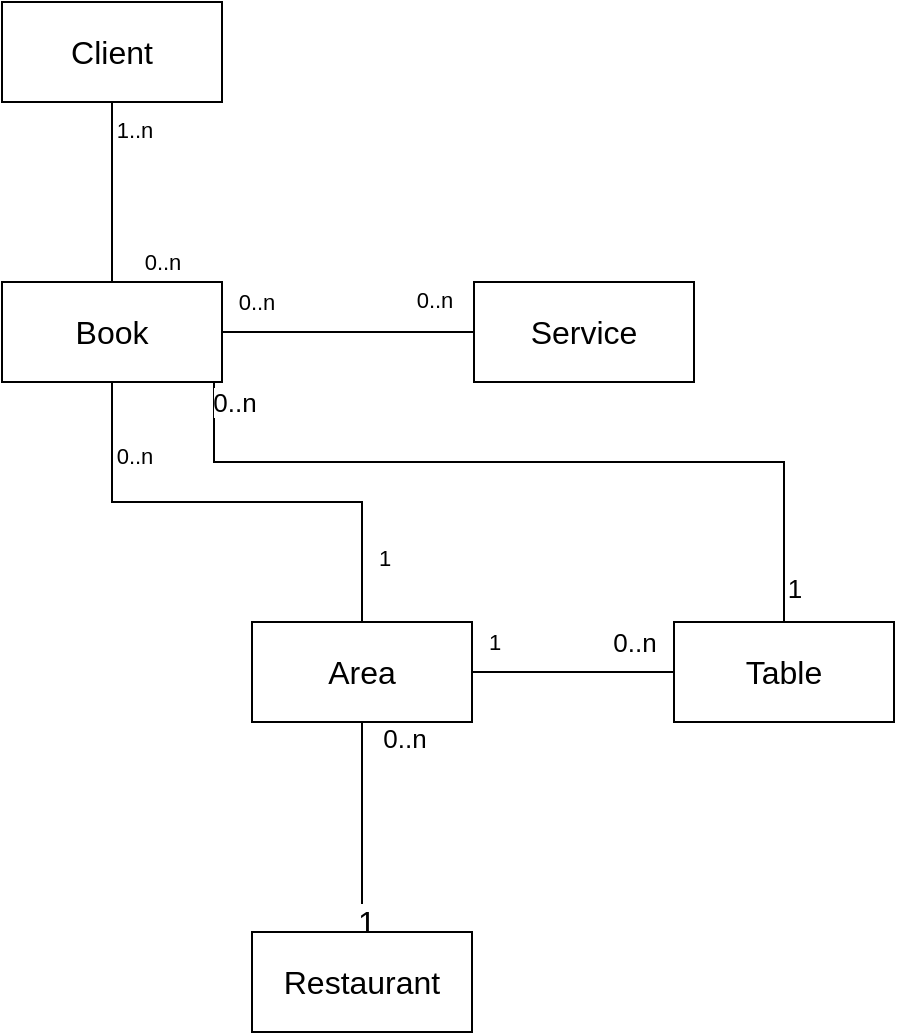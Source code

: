 <mxfile pages="2">
    <diagram name="BasicClass" id="aeW3cEAKj3vKJu9F-sJr">
        <mxGraphModel dx="535" dy="687" grid="1" gridSize="10" guides="1" tooltips="1" connect="1" arrows="1" fold="1" page="1" pageScale="1" pageWidth="827" pageHeight="1169" math="0" shadow="0">
            <root>
                <mxCell id="TOQvspsSlaxxghv4yTbR-0"/>
                <mxCell id="TOQvspsSlaxxghv4yTbR-1" parent="TOQvspsSlaxxghv4yTbR-0"/>
                <mxCell id="TOQvspsSlaxxghv4yTbR-5" style="edgeStyle=none;curved=1;rounded=0;orthogonalLoop=1;jettySize=auto;html=1;exitX=0.5;exitY=0;exitDx=0;exitDy=0;entryX=0.5;entryY=1;entryDx=0;entryDy=0;fontSize=12;startSize=8;endSize=8;endArrow=none;endFill=0;" parent="TOQvspsSlaxxghv4yTbR-1" source="TOQvspsSlaxxghv4yTbR-8" target="TOQvspsSlaxxghv4yTbR-12" edge="1">
                    <mxGeometry relative="1" as="geometry"/>
                </mxCell>
                <mxCell id="TOQvspsSlaxxghv4yTbR-6" value="&lt;font style=&quot;font-size: 11px;&quot;&gt;1..n&lt;/font&gt;" style="edgeLabel;html=1;align=center;verticalAlign=middle;resizable=0;points=[];fontSize=16;" parent="TOQvspsSlaxxghv4yTbR-5" vertex="1" connectable="0">
                    <mxGeometry x="0.733" y="-1" relative="1" as="geometry">
                        <mxPoint x="10" as="offset"/>
                    </mxGeometry>
                </mxCell>
                <mxCell id="TOQvspsSlaxxghv4yTbR-7" value="&lt;font style=&quot;font-size: 11px;&quot;&gt;0..n&lt;/font&gt;" style="edgeLabel;html=1;align=center;verticalAlign=middle;resizable=0;points=[];fontSize=16;" parent="TOQvspsSlaxxghv4yTbR-5" vertex="1" connectable="0">
                    <mxGeometry x="-0.733" y="-2" relative="1" as="geometry">
                        <mxPoint x="23" as="offset"/>
                    </mxGeometry>
                </mxCell>
                <mxCell id="3-eMnGq7lGqa18ygQ3ty-0" style="edgeStyle=orthogonalEdgeStyle;rounded=0;html=1;exitX=1;exitY=0.5;exitDx=0;exitDy=0;endArrow=none;endFill=0;entryX=0;entryY=0.5;entryDx=0;entryDy=0;" parent="TOQvspsSlaxxghv4yTbR-1" source="TOQvspsSlaxxghv4yTbR-8" target="3-eMnGq7lGqa18ygQ3ty-4" edge="1">
                    <mxGeometry relative="1" as="geometry">
                        <mxPoint x="470" y="285" as="targetPoint"/>
                    </mxGeometry>
                </mxCell>
                <mxCell id="3-eMnGq7lGqa18ygQ3ty-5" value="&lt;font style=&quot;font-size: 11px;&quot;&gt;0..n&lt;/font&gt;" style="edgeLabel;html=1;align=center;verticalAlign=middle;resizable=0;points=[];" parent="3-eMnGq7lGqa18ygQ3ty-0" vertex="1" connectable="0">
                    <mxGeometry x="-0.736" y="-1" relative="1" as="geometry">
                        <mxPoint y="-16" as="offset"/>
                    </mxGeometry>
                </mxCell>
                <mxCell id="uohH872NeN45k3zIZakv-2" style="edgeStyle=orthogonalEdgeStyle;html=1;entryX=0.5;entryY=0;entryDx=0;entryDy=0;endArrow=none;endFill=0;rounded=0;exitX=1;exitY=1;exitDx=0;exitDy=0;" edge="1" parent="TOQvspsSlaxxghv4yTbR-1" source="TOQvspsSlaxxghv4yTbR-8" target="uohH872NeN45k3zIZakv-0">
                    <mxGeometry relative="1" as="geometry">
                        <mxPoint x="340" y="320" as="sourcePoint"/>
                        <Array as="points">
                            <mxPoint x="340" y="310"/>
                            <mxPoint x="340" y="350"/>
                            <mxPoint x="625" y="350"/>
                        </Array>
                    </mxGeometry>
                </mxCell>
                <mxCell id="-E1YH8XsScdUG7jwTxbk-0" value="1" style="edgeLabel;html=1;align=center;verticalAlign=middle;resizable=0;points=[];fontSize=13;" vertex="1" connectable="0" parent="uohH872NeN45k3zIZakv-2">
                    <mxGeometry x="0.916" y="1" relative="1" as="geometry">
                        <mxPoint x="4" as="offset"/>
                    </mxGeometry>
                </mxCell>
                <mxCell id="-E1YH8XsScdUG7jwTxbk-1" value="0..n" style="edgeLabel;html=1;align=center;verticalAlign=middle;resizable=0;points=[];fontSize=13;" vertex="1" connectable="0" parent="uohH872NeN45k3zIZakv-2">
                    <mxGeometry x="-0.922" y="2" relative="1" as="geometry">
                        <mxPoint x="8" y="-2" as="offset"/>
                    </mxGeometry>
                </mxCell>
                <mxCell id="TOQvspsSlaxxghv4yTbR-8" value="Book" style="html=1;whiteSpace=wrap;fontSize=16;" parent="TOQvspsSlaxxghv4yTbR-1" vertex="1">
                    <mxGeometry x="234" y="260" width="110" height="50" as="geometry"/>
                </mxCell>
                <mxCell id="TOQvspsSlaxxghv4yTbR-12" value="Client" style="html=1;whiteSpace=wrap;fontSize=16;" parent="TOQvspsSlaxxghv4yTbR-1" vertex="1">
                    <mxGeometry x="234" y="120" width="110" height="50" as="geometry"/>
                </mxCell>
                <mxCell id="TOQvspsSlaxxghv4yTbR-13" style="edgeStyle=orthogonalEdgeStyle;rounded=0;orthogonalLoop=1;jettySize=auto;html=1;exitX=0.5;exitY=0;exitDx=0;exitDy=0;entryX=0.5;entryY=1;entryDx=0;entryDy=0;fontSize=12;startSize=8;endSize=8;endArrow=none;endFill=0;" parent="TOQvspsSlaxxghv4yTbR-1" source="TOQvspsSlaxxghv4yTbR-16" target="TOQvspsSlaxxghv4yTbR-20" edge="1">
                    <mxGeometry relative="1" as="geometry"/>
                </mxCell>
                <mxCell id="TOQvspsSlaxxghv4yTbR-14" value="1" style="edgeLabel;html=1;align=center;verticalAlign=middle;resizable=0;points=[];fontSize=16;" parent="TOQvspsSlaxxghv4yTbR-13" vertex="1" connectable="0">
                    <mxGeometry x="-0.907" y="-2" relative="1" as="geometry">
                        <mxPoint as="offset"/>
                    </mxGeometry>
                </mxCell>
                <mxCell id="TOQvspsSlaxxghv4yTbR-15" value="&lt;font style=&quot;font-size: 13px;&quot;&gt;0..n&lt;/font&gt;" style="edgeLabel;html=1;align=center;verticalAlign=middle;resizable=0;points=[];fontSize=16;" parent="TOQvspsSlaxxghv4yTbR-13" vertex="1" connectable="0">
                    <mxGeometry x="0.957" y="1" relative="1" as="geometry">
                        <mxPoint x="22" y="4" as="offset"/>
                    </mxGeometry>
                </mxCell>
                <mxCell id="TOQvspsSlaxxghv4yTbR-16" value="Restaurant" style="html=1;whiteSpace=wrap;fontSize=16;" parent="TOQvspsSlaxxghv4yTbR-1" vertex="1">
                    <mxGeometry x="359" y="585" width="110" height="50" as="geometry"/>
                </mxCell>
                <mxCell id="TOQvspsSlaxxghv4yTbR-17" style="edgeStyle=orthogonalEdgeStyle;html=1;exitX=0.5;exitY=0;exitDx=0;exitDy=0;entryX=0.5;entryY=1;entryDx=0;entryDy=0;endArrow=none;endFill=0;rounded=0;" parent="TOQvspsSlaxxghv4yTbR-1" source="TOQvspsSlaxxghv4yTbR-20" target="TOQvspsSlaxxghv4yTbR-8" edge="1">
                    <mxGeometry relative="1" as="geometry"/>
                </mxCell>
                <mxCell id="TOQvspsSlaxxghv4yTbR-18" value="1" style="edgeLabel;html=1;align=center;verticalAlign=middle;resizable=0;points=[];" parent="TOQvspsSlaxxghv4yTbR-17" vertex="1" connectable="0">
                    <mxGeometry x="-0.735" relative="1" as="geometry">
                        <mxPoint x="11" as="offset"/>
                    </mxGeometry>
                </mxCell>
                <mxCell id="TOQvspsSlaxxghv4yTbR-19" value="0..n" style="edgeLabel;html=1;align=center;verticalAlign=middle;resizable=0;points=[];" parent="TOQvspsSlaxxghv4yTbR-17" vertex="1" connectable="0">
                    <mxGeometry x="0.703" y="-2" relative="1" as="geometry">
                        <mxPoint x="9" as="offset"/>
                    </mxGeometry>
                </mxCell>
                <mxCell id="uohH872NeN45k3zIZakv-1" value="" style="edgeStyle=orthogonalEdgeStyle;html=1;endArrow=none;endFill=0;" edge="1" parent="TOQvspsSlaxxghv4yTbR-1" source="TOQvspsSlaxxghv4yTbR-20" target="uohH872NeN45k3zIZakv-0">
                    <mxGeometry relative="1" as="geometry"/>
                </mxCell>
                <mxCell id="LwOo8_cu2bvRQfaAogdN-0" value="1" style="edgeLabel;html=1;align=center;verticalAlign=middle;resizable=0;points=[];" vertex="1" connectable="0" parent="uohH872NeN45k3zIZakv-1">
                    <mxGeometry x="-0.782" y="2" relative="1" as="geometry">
                        <mxPoint y="-13" as="offset"/>
                    </mxGeometry>
                </mxCell>
                <mxCell id="LwOo8_cu2bvRQfaAogdN-1" value="&lt;font style=&quot;font-size: 13px;&quot;&gt;0..n&lt;/font&gt;" style="edgeLabel;html=1;align=center;verticalAlign=middle;resizable=0;points=[];" vertex="1" connectable="0" parent="uohH872NeN45k3zIZakv-1">
                    <mxGeometry x="0.782" relative="1" as="geometry">
                        <mxPoint x="-9" y="-15" as="offset"/>
                    </mxGeometry>
                </mxCell>
                <mxCell id="TOQvspsSlaxxghv4yTbR-20" value="Area" style="html=1;whiteSpace=wrap;fontSize=16;" parent="TOQvspsSlaxxghv4yTbR-1" vertex="1">
                    <mxGeometry x="359" y="430" width="110" height="50" as="geometry"/>
                </mxCell>
                <mxCell id="3-eMnGq7lGqa18ygQ3ty-4" value="Service" style="html=1;whiteSpace=wrap;fontSize=16;" parent="TOQvspsSlaxxghv4yTbR-1" vertex="1">
                    <mxGeometry x="470" y="260" width="110" height="50" as="geometry"/>
                </mxCell>
                <mxCell id="3-eMnGq7lGqa18ygQ3ty-6" value="&lt;font style=&quot;font-size: 11px;&quot;&gt;0..n&lt;/font&gt;" style="edgeLabel;html=1;align=center;verticalAlign=middle;resizable=0;points=[];" parent="TOQvspsSlaxxghv4yTbR-1" vertex="1" connectable="0">
                    <mxGeometry x="400" y="280" as="geometry">
                        <mxPoint x="50" y="-11" as="offset"/>
                    </mxGeometry>
                </mxCell>
                <mxCell id="uohH872NeN45k3zIZakv-0" value="Table" style="html=1;whiteSpace=wrap;fontSize=16;" vertex="1" parent="TOQvspsSlaxxghv4yTbR-1">
                    <mxGeometry x="570" y="430" width="110" height="50" as="geometry"/>
                </mxCell>
            </root>
        </mxGraphModel>
    </diagram>
    <diagram name="ClassMVP" id="Vlurtyaowg0Vq--5JVtE">
        <mxGraphModel dx="947" dy="687" grid="1" gridSize="10" guides="1" tooltips="1" connect="1" arrows="1" fold="1" page="1" pageScale="1" pageWidth="827" pageHeight="1169" math="0" shadow="0">
            <root>
                <mxCell id="hGHhcE8nDI0lQLSCeoej-0"/>
                <mxCell id="hGHhcE8nDI0lQLSCeoej-1" parent="hGHhcE8nDI0lQLSCeoej-0"/>
                <mxCell id="hGHhcE8nDI0lQLSCeoej-2" style="edgeStyle=none;curved=1;rounded=0;orthogonalLoop=1;jettySize=auto;html=1;exitX=1;exitY=0.5;exitDx=0;exitDy=0;entryX=0;entryY=0.5;entryDx=0;entryDy=0;fontSize=12;startSize=8;endSize=8;endArrow=none;endFill=0;" parent="hGHhcE8nDI0lQLSCeoej-1" source="hGHhcE8nDI0lQLSCeoej-8" target="hGHhcE8nDI0lQLSCeoej-24" edge="1">
                    <mxGeometry relative="1" as="geometry"/>
                </mxCell>
                <mxCell id="hGHhcE8nDI0lQLSCeoej-3" value="0..1" style="edgeLabel;html=1;align=center;verticalAlign=middle;resizable=0;points=[];fontSize=16;" parent="hGHhcE8nDI0lQLSCeoej-2" vertex="1" connectable="0">
                    <mxGeometry x="0.8" relative="1" as="geometry">
                        <mxPoint y="-15" as="offset"/>
                    </mxGeometry>
                </mxCell>
                <mxCell id="hGHhcE8nDI0lQLSCeoej-4" value="1" style="edgeLabel;html=1;align=center;verticalAlign=middle;resizable=0;points=[];fontSize=16;" parent="hGHhcE8nDI0lQLSCeoej-2" vertex="1" connectable="0">
                    <mxGeometry x="-0.843" y="-2" relative="1" as="geometry">
                        <mxPoint x="-1" y="-17" as="offset"/>
                    </mxGeometry>
                </mxCell>
                <mxCell id="hGHhcE8nDI0lQLSCeoej-5" style="edgeStyle=none;curved=1;rounded=0;orthogonalLoop=1;jettySize=auto;html=1;exitX=0.5;exitY=0;exitDx=0;exitDy=0;entryX=0.5;entryY=1;entryDx=0;entryDy=0;fontSize=12;startSize=8;endSize=8;endArrow=none;endFill=0;" parent="hGHhcE8nDI0lQLSCeoej-1" source="hGHhcE8nDI0lQLSCeoej-8" target="hGHhcE8nDI0lQLSCeoej-12" edge="1">
                    <mxGeometry relative="1" as="geometry"/>
                </mxCell>
                <mxCell id="hGHhcE8nDI0lQLSCeoej-6" value="1..n" style="edgeLabel;html=1;align=center;verticalAlign=middle;resizable=0;points=[];fontSize=16;" parent="hGHhcE8nDI0lQLSCeoej-5" vertex="1" connectable="0">
                    <mxGeometry x="0.733" y="-1" relative="1" as="geometry">
                        <mxPoint x="24" as="offset"/>
                    </mxGeometry>
                </mxCell>
                <mxCell id="hGHhcE8nDI0lQLSCeoej-7" value="0..n" style="edgeLabel;html=1;align=center;verticalAlign=middle;resizable=0;points=[];fontSize=16;" parent="hGHhcE8nDI0lQLSCeoej-5" vertex="1" connectable="0">
                    <mxGeometry x="-0.733" y="-2" relative="1" as="geometry">
                        <mxPoint x="23" as="offset"/>
                    </mxGeometry>
                </mxCell>
                <mxCell id="hGHhcE8nDI0lQLSCeoej-8" value="Reserva" style="html=1;whiteSpace=wrap;fontSize=16;" parent="hGHhcE8nDI0lQLSCeoej-1" vertex="1">
                    <mxGeometry x="234" y="260" width="110" height="50" as="geometry"/>
                </mxCell>
                <mxCell id="hGHhcE8nDI0lQLSCeoej-9" style="edgeStyle=orthogonalEdgeStyle;rounded=0;orthogonalLoop=1;jettySize=auto;html=1;exitX=1;exitY=0.5;exitDx=0;exitDy=0;entryX=0.5;entryY=0;entryDx=0;entryDy=0;fontSize=12;startSize=8;endSize=8;endArrow=none;endFill=0;" parent="hGHhcE8nDI0lQLSCeoej-1" source="hGHhcE8nDI0lQLSCeoej-12" target="hGHhcE8nDI0lQLSCeoej-24" edge="1">
                    <mxGeometry relative="1" as="geometry"/>
                </mxCell>
                <mxCell id="hGHhcE8nDI0lQLSCeoej-10" value="1" style="edgeLabel;html=1;align=center;verticalAlign=middle;resizable=0;points=[];fontSize=16;" parent="hGHhcE8nDI0lQLSCeoej-9" vertex="1" connectable="0">
                    <mxGeometry x="-0.929" relative="1" as="geometry">
                        <mxPoint y="-15" as="offset"/>
                    </mxGeometry>
                </mxCell>
                <mxCell id="hGHhcE8nDI0lQLSCeoej-11" value="0..1" style="edgeLabel;html=1;align=center;verticalAlign=middle;resizable=0;points=[];fontSize=16;" parent="hGHhcE8nDI0lQLSCeoej-9" vertex="1" connectable="0">
                    <mxGeometry x="0.89" relative="1" as="geometry">
                        <mxPoint x="15" y="7" as="offset"/>
                    </mxGeometry>
                </mxCell>
                <mxCell id="hGHhcE8nDI0lQLSCeoej-12" value="Cliente" style="html=1;whiteSpace=wrap;fontSize=16;" parent="hGHhcE8nDI0lQLSCeoej-1" vertex="1">
                    <mxGeometry x="234" y="120" width="110" height="50" as="geometry"/>
                </mxCell>
                <mxCell id="hGHhcE8nDI0lQLSCeoej-13" style="edgeStyle=orthogonalEdgeStyle;rounded=0;orthogonalLoop=1;jettySize=auto;html=1;exitX=0.5;exitY=0;exitDx=0;exitDy=0;entryX=0.5;entryY=1;entryDx=0;entryDy=0;fontSize=12;startSize=8;endSize=8;endArrow=none;endFill=0;" parent="hGHhcE8nDI0lQLSCeoej-1" source="hGHhcE8nDI0lQLSCeoej-19" target="hGHhcE8nDI0lQLSCeoej-23" edge="1">
                    <mxGeometry relative="1" as="geometry"/>
                </mxCell>
                <mxCell id="hGHhcE8nDI0lQLSCeoej-14" value="1" style="edgeLabel;html=1;align=center;verticalAlign=middle;resizable=0;points=[];fontSize=16;" parent="hGHhcE8nDI0lQLSCeoej-13" vertex="1" connectable="0">
                    <mxGeometry x="-0.907" y="-2" relative="1" as="geometry">
                        <mxPoint as="offset"/>
                    </mxGeometry>
                </mxCell>
                <mxCell id="hGHhcE8nDI0lQLSCeoej-15" value="0..n" style="edgeLabel;html=1;align=center;verticalAlign=middle;resizable=0;points=[];fontSize=16;" parent="hGHhcE8nDI0lQLSCeoej-13" vertex="1" connectable="0">
                    <mxGeometry x="0.957" y="1" relative="1" as="geometry">
                        <mxPoint x="22" y="4" as="offset"/>
                    </mxGeometry>
                </mxCell>
                <mxCell id="hGHhcE8nDI0lQLSCeoej-19" value="Restaurante" style="html=1;whiteSpace=wrap;fontSize=16;" parent="hGHhcE8nDI0lQLSCeoej-1" vertex="1">
                    <mxGeometry x="359" y="585" width="110" height="50" as="geometry"/>
                </mxCell>
                <mxCell id="t6evA_lSfRkHpdp2bFhu-2" style="edgeStyle=orthogonalEdgeStyle;html=1;exitX=0.5;exitY=0;exitDx=0;exitDy=0;entryX=0.5;entryY=1;entryDx=0;entryDy=0;endArrow=none;endFill=0;rounded=0;" parent="hGHhcE8nDI0lQLSCeoej-1" source="hGHhcE8nDI0lQLSCeoej-23" target="hGHhcE8nDI0lQLSCeoej-8" edge="1">
                    <mxGeometry relative="1" as="geometry"/>
                </mxCell>
                <mxCell id="t6evA_lSfRkHpdp2bFhu-3" value="1" style="edgeLabel;html=1;align=center;verticalAlign=middle;resizable=0;points=[];" parent="t6evA_lSfRkHpdp2bFhu-2" vertex="1" connectable="0">
                    <mxGeometry x="-0.735" relative="1" as="geometry">
                        <mxPoint x="11" as="offset"/>
                    </mxGeometry>
                </mxCell>
                <mxCell id="t6evA_lSfRkHpdp2bFhu-4" value="0..n" style="edgeLabel;html=1;align=center;verticalAlign=middle;resizable=0;points=[];" parent="t6evA_lSfRkHpdp2bFhu-2" vertex="1" connectable="0">
                    <mxGeometry x="0.703" y="-2" relative="1" as="geometry">
                        <mxPoint x="9" as="offset"/>
                    </mxGeometry>
                </mxCell>
                <mxCell id="hGHhcE8nDI0lQLSCeoej-23" value="Zona" style="html=1;whiteSpace=wrap;fontSize=16;" parent="hGHhcE8nDI0lQLSCeoej-1" vertex="1">
                    <mxGeometry x="359" y="430" width="110" height="50" as="geometry"/>
                </mxCell>
                <mxCell id="hGHhcE8nDI0lQLSCeoej-24" value="Ticket" style="html=1;whiteSpace=wrap;fontSize=16;" parent="hGHhcE8nDI0lQLSCeoej-1" vertex="1">
                    <mxGeometry x="550" y="260" width="110" height="50" as="geometry"/>
                </mxCell>
            </root>
        </mxGraphModel>
    </diagram>
    <diagram id="erAHdIHQa3x4-7vyZpu6" name="UseCaseMVP">
        <mxGraphModel dx="1347" dy="1087" grid="0" gridSize="10" guides="1" tooltips="1" connect="1" arrows="0" fold="1" page="0" pageScale="1" pageWidth="827" pageHeight="1169" math="0" shadow="0">
            <root>
                <mxCell id="0"/>
                <mxCell id="1" parent="0"/>
                <mxCell id="P4WgWhsRx0VuXNSD5w6V-1" value="administrador" style="shape=umlActor;verticalLabelPosition=bottom;verticalAlign=top;html=1;fontSize=16;rounded=0;" parent="1" vertex="1">
                    <mxGeometry x="560" y="91" width="30" height="60" as="geometry"/>
                </mxCell>
                <mxCell id="wAQsyR-04KVuGuFCgq3Q-1" value="Backoffice" style="shape=umlFrame;whiteSpace=wrap;html=1;pointerEvents=0;recursiveResize=0;container=1;collapsible=0;width=160;fontSize=16;rounded=0;" parent="1" vertex="1">
                    <mxGeometry x="-33" y="-130" width="340" height="453" as="geometry"/>
                </mxCell>
                <mxCell id="YsWzEeys4IaxDCjWVYEm-2" value="Generar nueva reserva (Persona que llama)" style="ellipse;html=1;whiteSpace=wrap;fontSize=16;rounded=0;" parent="wAQsyR-04KVuGuFCgq3Q-1" vertex="1">
                    <mxGeometry x="57.5" y="48" width="223" height="47" as="geometry"/>
                </mxCell>
                <mxCell id="LYXGkDE8hxfl4SKyt4XY-4" style="edgeStyle=none;curved=1;rounded=0;orthogonalLoop=1;jettySize=auto;html=1;exitX=0.5;exitY=1;exitDx=0;exitDy=0;fontSize=12;startSize=8;endSize=8;" parent="wAQsyR-04KVuGuFCgq3Q-1" edge="1">
                    <mxGeometry relative="1" as="geometry">
                        <mxPoint x="170" y="221" as="sourcePoint"/>
                        <mxPoint x="170" y="221" as="targetPoint"/>
                    </mxGeometry>
                </mxCell>
                <mxCell id="OANpe9epuxXBcD9a5ZMN-1" value="Actualizar reserva" style="ellipse;html=1;whiteSpace=wrap;fontSize=16;rounded=0;" parent="wAQsyR-04KVuGuFCgq3Q-1" vertex="1">
                    <mxGeometry x="57.5" y="103" width="223" height="28" as="geometry"/>
                </mxCell>
                <mxCell id="OANpe9epuxXBcD9a5ZMN-2" value="Eliminar reserva" style="ellipse;html=1;whiteSpace=wrap;fontSize=16;rounded=0;" parent="wAQsyR-04KVuGuFCgq3Q-1" vertex="1">
                    <mxGeometry x="59.5" y="131" width="223" height="28" as="geometry"/>
                </mxCell>
                <mxCell id="OANpe9epuxXBcD9a5ZMN-3" value="Listar reservas por fecha" style="ellipse;html=1;whiteSpace=wrap;fontSize=16;rounded=0;" parent="wAQsyR-04KVuGuFCgq3Q-1" vertex="1">
                    <mxGeometry x="57.5" y="192" width="223" height="28" as="geometry"/>
                </mxCell>
                <mxCell id="OANpe9epuxXBcD9a5ZMN-4" value="Ver detalles de reserva" style="ellipse;html=1;whiteSpace=wrap;fontSize=16;rounded=0;" parent="wAQsyR-04KVuGuFCgq3Q-1" vertex="1">
                    <mxGeometry x="59.5" y="161" width="223" height="28" as="geometry"/>
                </mxCell>
                <mxCell id="OANpe9epuxXBcD9a5ZMN-18" value="Login" style="ellipse;html=1;whiteSpace=wrap;fontSize=16;rounded=0;" parent="wAQsyR-04KVuGuFCgq3Q-1" vertex="1">
                    <mxGeometry x="59.5" y="233" width="223" height="28" as="geometry"/>
                </mxCell>
                <mxCell id="OANpe9epuxXBcD9a5ZMN-19" value="Logout" style="ellipse;html=1;whiteSpace=wrap;fontSize=16;rounded=0;" parent="wAQsyR-04KVuGuFCgq3Q-1" vertex="1">
                    <mxGeometry x="57.5" y="266" width="223" height="28" as="geometry"/>
                </mxCell>
                <mxCell id="OANpe9epuxXBcD9a5ZMN-22" value="Añadir sala" style="ellipse;html=1;whiteSpace=wrap;fontSize=16;rounded=0;" parent="wAQsyR-04KVuGuFCgq3Q-1" vertex="1">
                    <mxGeometry x="59.5" y="310" width="223" height="28" as="geometry"/>
                </mxCell>
                <mxCell id="OANpe9epuxXBcD9a5ZMN-23" value="Eliminar sala" style="ellipse;html=1;whiteSpace=wrap;fontSize=16;rounded=0;" parent="wAQsyR-04KVuGuFCgq3Q-1" vertex="1">
                    <mxGeometry x="59.5" y="344" width="223" height="28" as="geometry"/>
                </mxCell>
                <mxCell id="OANpe9epuxXBcD9a5ZMN-24" value="Editar sala" style="ellipse;html=1;whiteSpace=wrap;fontSize=16;rounded=0;" parent="wAQsyR-04KVuGuFCgq3Q-1" vertex="1">
                    <mxGeometry x="57.5" y="378" width="223" height="28" as="geometry"/>
                </mxCell>
                <mxCell id="OANpe9epuxXBcD9a5ZMN-28" style="edgeStyle=none;html=1;exitX=1;exitY=0.5;exitDx=0;exitDy=0;endArrow=none;endFill=0;endSize=12;" parent="1" source="OANpe9epuxXBcD9a5ZMN-22" target="P4WgWhsRx0VuXNSD5w6V-1" edge="1">
                    <mxGeometry relative="1" as="geometry">
                        <mxPoint x="573" y="119" as="targetPoint"/>
                    </mxGeometry>
                </mxCell>
                <mxCell id="OANpe9epuxXBcD9a5ZMN-29" style="edgeStyle=none;html=1;exitX=1;exitY=0.5;exitDx=0;exitDy=0;endArrow=none;endFill=0;endSize=12;" parent="1" source="OANpe9epuxXBcD9a5ZMN-23" target="P4WgWhsRx0VuXNSD5w6V-1" edge="1">
                    <mxGeometry relative="1" as="geometry">
                        <mxPoint x="515.674" y="-239.664" as="targetPoint"/>
                    </mxGeometry>
                </mxCell>
                <mxCell id="OANpe9epuxXBcD9a5ZMN-30" style="edgeStyle=none;html=1;exitX=1;exitY=0.5;exitDx=0;exitDy=0;endArrow=none;endFill=0;endSize=12;" parent="1" source="OANpe9epuxXBcD9a5ZMN-24" target="P4WgWhsRx0VuXNSD5w6V-1" edge="1">
                    <mxGeometry relative="1" as="geometry"/>
                </mxCell>
                <mxCell id="sNLVHtt9RkLMQgZFTE-n-2" style="edgeStyle=none;html=1;exitX=1;exitY=0.5;exitDx=0;exitDy=0;endArrow=none;endFill=0;" parent="1" source="OANpe9epuxXBcD9a5ZMN-19" target="P4WgWhsRx0VuXNSD5w6V-1" edge="1">
                    <mxGeometry relative="1" as="geometry"/>
                </mxCell>
                <mxCell id="sNLVHtt9RkLMQgZFTE-n-3" style="edgeStyle=none;html=1;exitX=1;exitY=0.5;exitDx=0;exitDy=0;endArrow=none;endFill=0;" parent="1" source="OANpe9epuxXBcD9a5ZMN-18" target="P4WgWhsRx0VuXNSD5w6V-1" edge="1">
                    <mxGeometry relative="1" as="geometry"/>
                </mxCell>
                <mxCell id="sNLVHtt9RkLMQgZFTE-n-4" style="edgeStyle=none;html=1;exitX=1;exitY=0.5;exitDx=0;exitDy=0;endArrow=none;endFill=0;" parent="1" source="OANpe9epuxXBcD9a5ZMN-3" target="P4WgWhsRx0VuXNSD5w6V-1" edge="1">
                    <mxGeometry relative="1" as="geometry"/>
                </mxCell>
                <mxCell id="sNLVHtt9RkLMQgZFTE-n-5" style="edgeStyle=none;html=1;exitX=1;exitY=0.5;exitDx=0;exitDy=0;endArrow=none;endFill=0;" parent="1" source="OANpe9epuxXBcD9a5ZMN-4" target="P4WgWhsRx0VuXNSD5w6V-1" edge="1">
                    <mxGeometry relative="1" as="geometry"/>
                </mxCell>
                <mxCell id="sNLVHtt9RkLMQgZFTE-n-6" style="edgeStyle=none;html=1;exitX=1;exitY=0.5;exitDx=0;exitDy=0;endArrow=none;endFill=0;" parent="1" source="OANpe9epuxXBcD9a5ZMN-2" target="P4WgWhsRx0VuXNSD5w6V-1" edge="1">
                    <mxGeometry relative="1" as="geometry"/>
                </mxCell>
                <mxCell id="sNLVHtt9RkLMQgZFTE-n-7" style="edgeStyle=none;html=1;exitX=1;exitY=0.5;exitDx=0;exitDy=0;endArrow=none;endFill=0;" parent="1" source="OANpe9epuxXBcD9a5ZMN-1" target="P4WgWhsRx0VuXNSD5w6V-1" edge="1">
                    <mxGeometry relative="1" as="geometry"/>
                </mxCell>
                <mxCell id="sNLVHtt9RkLMQgZFTE-n-8" style="edgeStyle=none;html=1;exitX=1;exitY=0.5;exitDx=0;exitDy=0;endArrow=none;endFill=0;" parent="1" source="YsWzEeys4IaxDCjWVYEm-2" target="P4WgWhsRx0VuXNSD5w6V-1" edge="1">
                    <mxGeometry relative="1" as="geometry"/>
                </mxCell>
            </root>
        </mxGraphModel>
    </diagram>
    <diagram name="UseCaseV2" id="6CjpQN_ocFbNPJ65u9KI">
        <mxGraphModel dx="1747" dy="1087" grid="0" gridSize="10" guides="1" tooltips="1" connect="1" arrows="0" fold="1" page="0" pageScale="1" pageWidth="827" pageHeight="1169" math="0" shadow="0">
            <root>
                <mxCell id="l2sYzQqqNRz43xQWsC0--0"/>
                <mxCell id="l2sYzQqqNRz43xQWsC0--1" parent="l2sYzQqqNRz43xQWsC0--0"/>
                <mxCell id="l2sYzQqqNRz43xQWsC0--2" style="edgeStyle=none;curved=1;rounded=0;orthogonalLoop=1;jettySize=auto;html=1;exitX=0.5;exitY=0.5;exitDx=0;exitDy=0;exitPerimeter=0;entryX=1;entryY=0.5;entryDx=0;entryDy=0;fontSize=12;startSize=8;endSize=8;endArrow=none;endFill=0;" parent="l2sYzQqqNRz43xQWsC0--1" source="l2sYzQqqNRz43xQWsC0--6" target="l2sYzQqqNRz43xQWsC0--13" edge="1">
                    <mxGeometry relative="1" as="geometry"/>
                </mxCell>
                <mxCell id="l2sYzQqqNRz43xQWsC0--3" style="edgeStyle=none;curved=1;rounded=0;orthogonalLoop=1;jettySize=auto;html=1;exitX=0.5;exitY=0.5;exitDx=0;exitDy=0;exitPerimeter=0;entryX=1;entryY=0.5;entryDx=0;entryDy=0;fontSize=12;startSize=8;endSize=8;endArrow=none;endFill=0;" parent="l2sYzQqqNRz43xQWsC0--1" source="l2sYzQqqNRz43xQWsC0--6" target="l2sYzQqqNRz43xQWsC0--14" edge="1">
                    <mxGeometry relative="1" as="geometry"/>
                </mxCell>
                <mxCell id="l2sYzQqqNRz43xQWsC0--4" style="edgeStyle=none;curved=1;rounded=0;orthogonalLoop=1;jettySize=auto;html=1;exitX=0.5;exitY=0.5;exitDx=0;exitDy=0;exitPerimeter=0;entryX=1;entryY=0.5;entryDx=0;entryDy=0;fontSize=12;startSize=8;endSize=8;endArrow=none;endFill=0;" parent="l2sYzQqqNRz43xQWsC0--1" source="l2sYzQqqNRz43xQWsC0--6" target="l2sYzQqqNRz43xQWsC0--16" edge="1">
                    <mxGeometry relative="1" as="geometry"/>
                </mxCell>
                <mxCell id="l2sYzQqqNRz43xQWsC0--5" style="edgeStyle=none;html=1;exitX=0.5;exitY=0;exitDx=0;exitDy=0;exitPerimeter=0;entryX=0.5;entryY=0;entryDx=0;entryDy=0;entryPerimeter=0;endArrow=block;endFill=0;endSize=12;" parent="l2sYzQqqNRz43xQWsC0--1" source="l2sYzQqqNRz43xQWsC0--6" target="l2sYzQqqNRz43xQWsC0--8" edge="1">
                    <mxGeometry relative="1" as="geometry"/>
                </mxCell>
                <mxCell id="l2sYzQqqNRz43xQWsC0--6" value="Restaurante_administrador" style="shape=umlActor;verticalLabelPosition=bottom;verticalAlign=top;html=1;fontSize=16;rounded=0;" parent="l2sYzQqqNRz43xQWsC0--1" vertex="1">
                    <mxGeometry x="602" y="-264" width="30" height="60" as="geometry"/>
                </mxCell>
                <mxCell id="l2sYzQqqNRz43xQWsC0--7" style="edgeStyle=none;curved=1;rounded=0;orthogonalLoop=1;jettySize=auto;html=1;exitX=0.5;exitY=0.5;exitDx=0;exitDy=0;exitPerimeter=0;entryX=0;entryY=0.5;entryDx=0;entryDy=0;fontSize=12;startSize=8;endSize=8;endArrow=none;endFill=0;" parent="l2sYzQqqNRz43xQWsC0--1" source="l2sYzQqqNRz43xQWsC0--8" target="l2sYzQqqNRz43xQWsC0--17" edge="1">
                    <mxGeometry relative="1" as="geometry"/>
                </mxCell>
                <mxCell id="l2sYzQqqNRz43xQWsC0--8" value="Camarero" style="shape=umlActor;verticalLabelPosition=bottom;verticalAlign=top;html=1;outlineConnect=0;fontSize=16;rounded=0;" parent="l2sYzQqqNRz43xQWsC0--1" vertex="1">
                    <mxGeometry x="-456" y="-151" width="30" height="60" as="geometry"/>
                </mxCell>
                <mxCell id="l2sYzQqqNRz43xQWsC0--9" value="Backoffice" style="shape=umlFrame;whiteSpace=wrap;html=1;pointerEvents=0;recursiveResize=0;container=1;collapsible=0;width=160;fontSize=16;rounded=0;" parent="l2sYzQqqNRz43xQWsC0--1" vertex="1">
                    <mxGeometry x="-54" y="-127" width="340" height="901" as="geometry"/>
                </mxCell>
                <mxCell id="l2sYzQqqNRz43xQWsC0--10" value="Asignar camarero a una mesa" style="ellipse;html=1;whiteSpace=wrap;fontSize=16;rounded=0;" parent="l2sYzQqqNRz43xQWsC0--9" vertex="1">
                    <mxGeometry x="58.5" y="40" width="223" height="38" as="geometry"/>
                </mxCell>
                <mxCell id="l2sYzQqqNRz43xQWsC0--11" value="Asignarse a una mesa" style="ellipse;html=1;whiteSpace=wrap;fontSize=16;rounded=0;" parent="l2sYzQqqNRz43xQWsC0--9" vertex="1">
                    <mxGeometry x="58.5" y="81" width="223" height="33" as="geometry"/>
                </mxCell>
                <mxCell id="l2sYzQqqNRz43xQWsC0--12" value="Generar nueva reserva (Persona que llama)" style="ellipse;html=1;whiteSpace=wrap;fontSize=16;rounded=0;" parent="l2sYzQqqNRz43xQWsC0--9" vertex="1">
                    <mxGeometry x="58.5" y="132" width="223" height="47" as="geometry"/>
                </mxCell>
                <mxCell id="l2sYzQqqNRz43xQWsC0--13" value="Crear camarero" style="ellipse;html=1;whiteSpace=wrap;fontSize=16;rounded=0;" parent="l2sYzQqqNRz43xQWsC0--9" vertex="1">
                    <mxGeometry x="58.5" y="195" width="223" height="26" as="geometry"/>
                </mxCell>
                <mxCell id="l2sYzQqqNRz43xQWsC0--14" value="Eliminar camarero" style="ellipse;html=1;whiteSpace=wrap;fontSize=16;rounded=0;" parent="l2sYzQqqNRz43xQWsC0--9" vertex="1">
                    <mxGeometry x="58.5" y="223" width="223" height="28" as="geometry"/>
                </mxCell>
                <mxCell id="l2sYzQqqNRz43xQWsC0--15" style="edgeStyle=none;curved=1;rounded=0;orthogonalLoop=1;jettySize=auto;html=1;exitX=0.5;exitY=1;exitDx=0;exitDy=0;fontSize=12;startSize=8;endSize=8;" parent="l2sYzQqqNRz43xQWsC0--9" source="l2sYzQqqNRz43xQWsC0--13" target="l2sYzQqqNRz43xQWsC0--13" edge="1">
                    <mxGeometry relative="1" as="geometry"/>
                </mxCell>
                <mxCell id="l2sYzQqqNRz43xQWsC0--16" value="Actualizar camarero" style="ellipse;html=1;whiteSpace=wrap;fontSize=16;rounded=0;" parent="l2sYzQqqNRz43xQWsC0--9" vertex="1">
                    <mxGeometry x="58.5" y="255" width="223" height="28" as="geometry"/>
                </mxCell>
                <mxCell id="l2sYzQqqNRz43xQWsC0--17" value="Actualizarse su perfil" style="ellipse;html=1;whiteSpace=wrap;fontSize=16;rounded=0;" parent="l2sYzQqqNRz43xQWsC0--9" vertex="1">
                    <mxGeometry x="65" y="287" width="223" height="28" as="geometry"/>
                </mxCell>
                <mxCell id="l2sYzQqqNRz43xQWsC0--18" value="Actualizar reserva" style="ellipse;html=1;whiteSpace=wrap;fontSize=16;rounded=0;" parent="l2sYzQqqNRz43xQWsC0--9" vertex="1">
                    <mxGeometry x="64" y="328" width="223" height="28" as="geometry"/>
                </mxCell>
                <mxCell id="l2sYzQqqNRz43xQWsC0--19" value="Eliminar reserva" style="ellipse;html=1;whiteSpace=wrap;fontSize=16;rounded=0;" parent="l2sYzQqqNRz43xQWsC0--9" vertex="1">
                    <mxGeometry x="66" y="356" width="223" height="28" as="geometry"/>
                </mxCell>
                <mxCell id="l2sYzQqqNRz43xQWsC0--20" value="Listar reservas por fecha" style="ellipse;html=1;whiteSpace=wrap;fontSize=16;rounded=0;" parent="l2sYzQqqNRz43xQWsC0--9" vertex="1">
                    <mxGeometry x="64" y="417" width="223" height="28" as="geometry"/>
                </mxCell>
                <mxCell id="l2sYzQqqNRz43xQWsC0--21" value="Ver detalles de reserva" style="ellipse;html=1;whiteSpace=wrap;fontSize=16;rounded=0;" parent="l2sYzQqqNRz43xQWsC0--9" vertex="1">
                    <mxGeometry x="66" y="386" width="223" height="28" as="geometry"/>
                </mxCell>
                <mxCell id="l2sYzQqqNRz43xQWsC0--22" value="Login" style="ellipse;html=1;whiteSpace=wrap;fontSize=16;rounded=0;" parent="l2sYzQqqNRz43xQWsC0--9" vertex="1">
                    <mxGeometry x="66" y="458" width="223" height="28" as="geometry"/>
                </mxCell>
                <mxCell id="l2sYzQqqNRz43xQWsC0--23" value="Logout" style="ellipse;html=1;whiteSpace=wrap;fontSize=16;rounded=0;" parent="l2sYzQqqNRz43xQWsC0--9" vertex="1">
                    <mxGeometry x="64" y="491" width="223" height="28" as="geometry"/>
                </mxCell>
                <mxCell id="l2sYzQqqNRz43xQWsC0--24" value="Añadir sala" style="ellipse;html=1;whiteSpace=wrap;fontSize=16;rounded=0;" parent="l2sYzQqqNRz43xQWsC0--9" vertex="1">
                    <mxGeometry x="66" y="535" width="223" height="28" as="geometry"/>
                </mxCell>
                <mxCell id="l2sYzQqqNRz43xQWsC0--25" value="Eliminar sala" style="ellipse;html=1;whiteSpace=wrap;fontSize=16;rounded=0;" parent="l2sYzQqqNRz43xQWsC0--9" vertex="1">
                    <mxGeometry x="66" y="569" width="223" height="28" as="geometry"/>
                </mxCell>
                <mxCell id="l2sYzQqqNRz43xQWsC0--26" value="Editar sala" style="ellipse;html=1;whiteSpace=wrap;fontSize=16;rounded=0;" parent="l2sYzQqqNRz43xQWsC0--9" vertex="1">
                    <mxGeometry x="64" y="603" width="223" height="28" as="geometry"/>
                </mxCell>
                <mxCell id="l2sYzQqqNRz43xQWsC0--27" value="Añadir mesa a sala" style="ellipse;html=1;whiteSpace=wrap;fontSize=16;rounded=0;" parent="l2sYzQqqNRz43xQWsC0--9" vertex="1">
                    <mxGeometry x="66" y="637" width="223" height="28" as="geometry"/>
                </mxCell>
                <mxCell id="l2sYzQqqNRz43xQWsC0--28" value="Editar mesa" style="ellipse;html=1;whiteSpace=wrap;fontSize=16;rounded=0;" parent="l2sYzQqqNRz43xQWsC0--9" vertex="1">
                    <mxGeometry x="66" y="671" width="223" height="28" as="geometry"/>
                </mxCell>
                <mxCell id="l2sYzQqqNRz43xQWsC0--29" value="Eliminar mesa" style="ellipse;html=1;whiteSpace=wrap;fontSize=16;rounded=0;" parent="l2sYzQqqNRz43xQWsC0--9" vertex="1">
                    <mxGeometry x="66" y="705" width="223" height="28" as="geometry"/>
                </mxCell>
                <mxCell id="l2sYzQqqNRz43xQWsC0--30" style="edgeStyle=none;curved=1;rounded=0;orthogonalLoop=1;jettySize=auto;html=1;exitX=1;exitY=0.5;exitDx=0;exitDy=0;fontSize=12;startSize=8;endSize=8;endArrow=none;endFill=0;entryX=0.456;entryY=0.239;entryDx=0;entryDy=0;entryPerimeter=0;" parent="l2sYzQqqNRz43xQWsC0--1" source="l2sYzQqqNRz43xQWsC0--10" target="l2sYzQqqNRz43xQWsC0--6" edge="1">
                    <mxGeometry relative="1" as="geometry"/>
                </mxCell>
                <mxCell id="l2sYzQqqNRz43xQWsC0--31" style="edgeStyle=none;curved=1;rounded=0;orthogonalLoop=1;jettySize=auto;html=1;exitX=0;exitY=0.5;exitDx=0;exitDy=0;fontSize=12;startSize=8;endSize=8;endArrow=none;endFill=0;entryX=0.5;entryY=0.5;entryDx=0;entryDy=0;entryPerimeter=0;" parent="l2sYzQqqNRz43xQWsC0--1" source="l2sYzQqqNRz43xQWsC0--11" target="l2sYzQqqNRz43xQWsC0--8" edge="1">
                    <mxGeometry relative="1" as="geometry"/>
                </mxCell>
                <mxCell id="l2sYzQqqNRz43xQWsC0--32" style="edgeStyle=none;curved=1;rounded=0;orthogonalLoop=1;jettySize=auto;html=1;exitX=0;exitY=0.5;exitDx=0;exitDy=0;fontSize=12;startSize=8;endSize=8;endArrow=none;endFill=0;entryX=0.5;entryY=0.5;entryDx=0;entryDy=0;entryPerimeter=0;" parent="l2sYzQqqNRz43xQWsC0--1" source="l2sYzQqqNRz43xQWsC0--12" target="l2sYzQqqNRz43xQWsC0--8" edge="1">
                    <mxGeometry relative="1" as="geometry"/>
                </mxCell>
                <mxCell id="l2sYzQqqNRz43xQWsC0--33" style="edgeStyle=none;html=1;exitX=0;exitY=0.5;exitDx=0;exitDy=0;entryX=0.5;entryY=0.5;entryDx=0;entryDy=0;entryPerimeter=0;endArrow=none;endFill=0;" parent="l2sYzQqqNRz43xQWsC0--1" source="l2sYzQqqNRz43xQWsC0--18" target="l2sYzQqqNRz43xQWsC0--8" edge="1">
                    <mxGeometry relative="1" as="geometry"/>
                </mxCell>
                <mxCell id="l2sYzQqqNRz43xQWsC0--34" style="edgeStyle=none;html=1;exitX=0;exitY=0.5;exitDx=0;exitDy=0;endArrow=none;endFill=0;" parent="l2sYzQqqNRz43xQWsC0--1" source="l2sYzQqqNRz43xQWsC0--19" target="l2sYzQqqNRz43xQWsC0--8" edge="1">
                    <mxGeometry relative="1" as="geometry"/>
                </mxCell>
                <mxCell id="l2sYzQqqNRz43xQWsC0--35" style="edgeStyle=none;html=1;exitX=0;exitY=0.5;exitDx=0;exitDy=0;endArrow=none;endFill=0;" parent="l2sYzQqqNRz43xQWsC0--1" source="l2sYzQqqNRz43xQWsC0--21" target="l2sYzQqqNRz43xQWsC0--8" edge="1">
                    <mxGeometry relative="1" as="geometry"/>
                </mxCell>
                <mxCell id="l2sYzQqqNRz43xQWsC0--36" style="edgeStyle=none;html=1;exitX=0;exitY=0.5;exitDx=0;exitDy=0;endArrow=none;endFill=0;" parent="l2sYzQqqNRz43xQWsC0--1" source="l2sYzQqqNRz43xQWsC0--20" target="l2sYzQqqNRz43xQWsC0--8" edge="1">
                    <mxGeometry relative="1" as="geometry"/>
                </mxCell>
                <mxCell id="l2sYzQqqNRz43xQWsC0--37" style="edgeStyle=none;html=1;exitX=0;exitY=0.5;exitDx=0;exitDy=0;entryX=0.5;entryY=0.5;entryDx=0;entryDy=0;entryPerimeter=0;endArrow=none;endFill=0;endSize=12;" parent="l2sYzQqqNRz43xQWsC0--1" source="l2sYzQqqNRz43xQWsC0--22" target="l2sYzQqqNRz43xQWsC0--8" edge="1">
                    <mxGeometry relative="1" as="geometry"/>
                </mxCell>
                <mxCell id="l2sYzQqqNRz43xQWsC0--38" style="edgeStyle=none;html=1;exitX=0;exitY=0.5;exitDx=0;exitDy=0;endArrow=none;endFill=0;endSize=12;entryX=0.5;entryY=0.5;entryDx=0;entryDy=0;entryPerimeter=0;" parent="l2sYzQqqNRz43xQWsC0--1" source="l2sYzQqqNRz43xQWsC0--23" target="l2sYzQqqNRz43xQWsC0--8" edge="1">
                    <mxGeometry relative="1" as="geometry">
                        <mxPoint x="-209.326" y="331.503" as="targetPoint"/>
                    </mxGeometry>
                </mxCell>
                <mxCell id="l2sYzQqqNRz43xQWsC0--39" style="edgeStyle=none;html=1;exitX=1;exitY=0.5;exitDx=0;exitDy=0;entryX=0.5;entryY=0.5;entryDx=0;entryDy=0;entryPerimeter=0;endArrow=none;endFill=0;endSize=12;" parent="l2sYzQqqNRz43xQWsC0--1" source="l2sYzQqqNRz43xQWsC0--24" target="l2sYzQqqNRz43xQWsC0--6" edge="1">
                    <mxGeometry relative="1" as="geometry"/>
                </mxCell>
                <mxCell id="l2sYzQqqNRz43xQWsC0--40" style="edgeStyle=none;html=1;exitX=1;exitY=0.5;exitDx=0;exitDy=0;endArrow=none;endFill=0;endSize=12;entryX=0.633;entryY=0.633;entryDx=0;entryDy=0;entryPerimeter=0;" parent="l2sYzQqqNRz43xQWsC0--1" source="l2sYzQqqNRz43xQWsC0--25" target="l2sYzQqqNRz43xQWsC0--6" edge="1">
                    <mxGeometry relative="1" as="geometry">
                        <mxPoint x="515.674" y="-239.664" as="targetPoint"/>
                    </mxGeometry>
                </mxCell>
                <mxCell id="l2sYzQqqNRz43xQWsC0--41" style="edgeStyle=none;html=1;exitX=1;exitY=0.5;exitDx=0;exitDy=0;entryX=0.689;entryY=0.272;entryDx=0;entryDy=0;entryPerimeter=0;endArrow=none;endFill=0;endSize=12;" parent="l2sYzQqqNRz43xQWsC0--1" source="l2sYzQqqNRz43xQWsC0--26" target="l2sYzQqqNRz43xQWsC0--6" edge="1">
                    <mxGeometry relative="1" as="geometry"/>
                </mxCell>
                <mxCell id="l2sYzQqqNRz43xQWsC0--42" style="edgeStyle=none;html=1;exitX=1;exitY=0.5;exitDx=0;exitDy=0;entryX=0.489;entryY=0.306;entryDx=0;entryDy=0;entryPerimeter=0;endArrow=none;endFill=0;endSize=12;" parent="l2sYzQqqNRz43xQWsC0--1" source="l2sYzQqqNRz43xQWsC0--27" target="l2sYzQqqNRz43xQWsC0--6" edge="1">
                    <mxGeometry relative="1" as="geometry"/>
                </mxCell>
                <mxCell id="l2sYzQqqNRz43xQWsC0--43" style="edgeStyle=none;html=1;exitX=1;exitY=0.5;exitDx=0;exitDy=0;entryX=0.5;entryY=0.5;entryDx=0;entryDy=0;entryPerimeter=0;endArrow=none;endFill=0;endSize=12;" parent="l2sYzQqqNRz43xQWsC0--1" source="l2sYzQqqNRz43xQWsC0--28" target="l2sYzQqqNRz43xQWsC0--6" edge="1">
                    <mxGeometry relative="1" as="geometry"/>
                </mxCell>
                <mxCell id="l2sYzQqqNRz43xQWsC0--44" style="edgeStyle=none;html=1;exitX=1;exitY=0.5;exitDx=0;exitDy=0;entryX=0.656;entryY=0.239;entryDx=0;entryDy=0;entryPerimeter=0;endArrow=none;endFill=0;endSize=12;" parent="l2sYzQqqNRz43xQWsC0--1" source="l2sYzQqqNRz43xQWsC0--29" target="l2sYzQqqNRz43xQWsC0--6" edge="1">
                    <mxGeometry relative="1" as="geometry"/>
                </mxCell>
            </root>
        </mxGraphModel>
    </diagram>
    <diagram id="C5RBs43oDa-KdzZeNtuy" name="ClassV2">
        <mxGraphModel dx="947" dy="687" grid="1" gridSize="10" guides="1" tooltips="1" connect="1" arrows="1" fold="1" page="1" pageScale="1" pageWidth="827" pageHeight="1169" math="0" shadow="0">
            <root>
                <mxCell id="WIyWlLk6GJQsqaUBKTNV-0"/>
                <mxCell id="WIyWlLk6GJQsqaUBKTNV-1" parent="WIyWlLk6GJQsqaUBKTNV-0"/>
                <mxCell id="EkLB9ta38baTP0wRSEzG-8" style="edgeStyle=none;curved=1;rounded=0;orthogonalLoop=1;jettySize=auto;html=1;exitX=1;exitY=0.5;exitDx=0;exitDy=0;entryX=0;entryY=0.5;entryDx=0;entryDy=0;fontSize=12;startSize=8;endSize=8;endArrow=none;endFill=0;" parent="WIyWlLk6GJQsqaUBKTNV-1" source="EkLB9ta38baTP0wRSEzG-0" target="EkLB9ta38baTP0wRSEzG-4" edge="1">
                    <mxGeometry relative="1" as="geometry"/>
                </mxCell>
                <mxCell id="EkLB9ta38baTP0wRSEzG-16" value="0..1" style="edgeLabel;html=1;align=center;verticalAlign=middle;resizable=0;points=[];fontSize=16;" parent="EkLB9ta38baTP0wRSEzG-8" vertex="1" connectable="0">
                    <mxGeometry x="0.8" relative="1" as="geometry">
                        <mxPoint y="-15" as="offset"/>
                    </mxGeometry>
                </mxCell>
                <mxCell id="EkLB9ta38baTP0wRSEzG-17" value="1" style="edgeLabel;html=1;align=center;verticalAlign=middle;resizable=0;points=[];fontSize=16;" parent="EkLB9ta38baTP0wRSEzG-8" vertex="1" connectable="0">
                    <mxGeometry x="-0.843" y="-2" relative="1" as="geometry">
                        <mxPoint x="-1" y="-17" as="offset"/>
                    </mxGeometry>
                </mxCell>
                <mxCell id="EkLB9ta38baTP0wRSEzG-9" style="edgeStyle=none;curved=1;rounded=0;orthogonalLoop=1;jettySize=auto;html=1;exitX=0.5;exitY=0;exitDx=0;exitDy=0;entryX=0.5;entryY=1;entryDx=0;entryDy=0;fontSize=12;startSize=8;endSize=8;endArrow=none;endFill=0;" parent="WIyWlLk6GJQsqaUBKTNV-1" source="EkLB9ta38baTP0wRSEzG-0" target="EkLB9ta38baTP0wRSEzG-1" edge="1">
                    <mxGeometry relative="1" as="geometry"/>
                </mxCell>
                <mxCell id="EkLB9ta38baTP0wRSEzG-20" value="1..n" style="edgeLabel;html=1;align=center;verticalAlign=middle;resizable=0;points=[];fontSize=16;" parent="EkLB9ta38baTP0wRSEzG-9" vertex="1" connectable="0">
                    <mxGeometry x="0.733" y="-1" relative="1" as="geometry">
                        <mxPoint x="24" as="offset"/>
                    </mxGeometry>
                </mxCell>
                <mxCell id="EkLB9ta38baTP0wRSEzG-21" value="0..n" style="edgeLabel;html=1;align=center;verticalAlign=middle;resizable=0;points=[];fontSize=16;" parent="EkLB9ta38baTP0wRSEzG-9" vertex="1" connectable="0">
                    <mxGeometry x="-0.733" y="-2" relative="1" as="geometry">
                        <mxPoint x="23" as="offset"/>
                    </mxGeometry>
                </mxCell>
                <mxCell id="EkLB9ta38baTP0wRSEzG-0" value="Reserva" style="html=1;whiteSpace=wrap;fontSize=16;" parent="WIyWlLk6GJQsqaUBKTNV-1" vertex="1">
                    <mxGeometry x="234" y="260" width="110" height="50" as="geometry"/>
                </mxCell>
                <mxCell id="EkLB9ta38baTP0wRSEzG-10" style="edgeStyle=orthogonalEdgeStyle;rounded=0;orthogonalLoop=1;jettySize=auto;html=1;exitX=1;exitY=0.5;exitDx=0;exitDy=0;entryX=0.5;entryY=0;entryDx=0;entryDy=0;fontSize=12;startSize=8;endSize=8;endArrow=none;endFill=0;" parent="WIyWlLk6GJQsqaUBKTNV-1" source="EkLB9ta38baTP0wRSEzG-1" target="EkLB9ta38baTP0wRSEzG-4" edge="1">
                    <mxGeometry relative="1" as="geometry"/>
                </mxCell>
                <mxCell id="EkLB9ta38baTP0wRSEzG-18" value="1" style="edgeLabel;html=1;align=center;verticalAlign=middle;resizable=0;points=[];fontSize=16;" parent="EkLB9ta38baTP0wRSEzG-10" vertex="1" connectable="0">
                    <mxGeometry x="-0.929" relative="1" as="geometry">
                        <mxPoint y="-15" as="offset"/>
                    </mxGeometry>
                </mxCell>
                <mxCell id="EkLB9ta38baTP0wRSEzG-19" value="0..1" style="edgeLabel;html=1;align=center;verticalAlign=middle;resizable=0;points=[];fontSize=16;" parent="EkLB9ta38baTP0wRSEzG-10" vertex="1" connectable="0">
                    <mxGeometry x="0.89" relative="1" as="geometry">
                        <mxPoint x="15" y="7" as="offset"/>
                    </mxGeometry>
                </mxCell>
                <mxCell id="EkLB9ta38baTP0wRSEzG-1" value="Cliente" style="html=1;whiteSpace=wrap;fontSize=16;" parent="WIyWlLk6GJQsqaUBKTNV-1" vertex="1">
                    <mxGeometry x="234" y="120" width="110" height="50" as="geometry"/>
                </mxCell>
                <mxCell id="EkLB9ta38baTP0wRSEzG-27" style="edgeStyle=orthogonalEdgeStyle;rounded=0;orthogonalLoop=1;jettySize=auto;html=1;exitX=0.5;exitY=0;exitDx=0;exitDy=0;entryX=0.5;entryY=1;entryDx=0;entryDy=0;fontSize=12;startSize=8;endSize=8;endArrow=none;endFill=0;" parent="WIyWlLk6GJQsqaUBKTNV-1" source="EkLB9ta38baTP0wRSEzG-2" target="EkLB9ta38baTP0wRSEzG-3" edge="1">
                    <mxGeometry relative="1" as="geometry"/>
                </mxCell>
                <mxCell id="EkLB9ta38baTP0wRSEzG-28" value="1" style="edgeLabel;html=1;align=center;verticalAlign=middle;resizable=0;points=[];fontSize=16;" parent="EkLB9ta38baTP0wRSEzG-27" vertex="1" connectable="0">
                    <mxGeometry x="-0.907" y="-2" relative="1" as="geometry">
                        <mxPoint as="offset"/>
                    </mxGeometry>
                </mxCell>
                <mxCell id="EkLB9ta38baTP0wRSEzG-29" value="0..n" style="edgeLabel;html=1;align=center;verticalAlign=middle;resizable=0;points=[];fontSize=16;" parent="EkLB9ta38baTP0wRSEzG-27" vertex="1" connectable="0">
                    <mxGeometry x="0.957" y="1" relative="1" as="geometry">
                        <mxPoint x="22" y="4" as="offset"/>
                    </mxGeometry>
                </mxCell>
                <mxCell id="OMDFZ7N9RNwYcGZIL3JT-1" style="edgeStyle=none;curved=1;rounded=0;orthogonalLoop=1;jettySize=auto;html=1;exitX=1;exitY=0.5;exitDx=0;exitDy=0;entryX=0;entryY=0.5;entryDx=0;entryDy=0;fontSize=12;startSize=8;endSize=8;endArrow=none;endFill=0;" parent="WIyWlLk6GJQsqaUBKTNV-1" source="EkLB9ta38baTP0wRSEzG-2" target="OMDFZ7N9RNwYcGZIL3JT-0" edge="1">
                    <mxGeometry relative="1" as="geometry"/>
                </mxCell>
                <mxCell id="OMDFZ7N9RNwYcGZIL3JT-2" value="1" style="edgeLabel;html=1;align=center;verticalAlign=middle;resizable=0;points=[];fontSize=16;" parent="OMDFZ7N9RNwYcGZIL3JT-1" vertex="1" connectable="0">
                    <mxGeometry x="-0.776" y="1" relative="1" as="geometry">
                        <mxPoint x="-3" y="-9" as="offset"/>
                    </mxGeometry>
                </mxCell>
                <mxCell id="OMDFZ7N9RNwYcGZIL3JT-3" value="0..n" style="edgeLabel;html=1;align=center;verticalAlign=middle;resizable=0;points=[];fontSize=16;" parent="OMDFZ7N9RNwYcGZIL3JT-1" vertex="1" connectable="0">
                    <mxGeometry x="0.744" y="-1" relative="1" as="geometry">
                        <mxPoint y="-11" as="offset"/>
                    </mxGeometry>
                </mxCell>
                <mxCell id="EkLB9ta38baTP0wRSEzG-2" value="Restaurante" style="html=1;whiteSpace=wrap;fontSize=16;" parent="WIyWlLk6GJQsqaUBKTNV-1" vertex="1">
                    <mxGeometry x="359" y="585" width="110" height="50" as="geometry"/>
                </mxCell>
                <mxCell id="EkLB9ta38baTP0wRSEzG-26" style="edgeStyle=none;curved=1;rounded=0;orthogonalLoop=1;jettySize=auto;html=1;exitX=1;exitY=0.5;exitDx=0;exitDy=0;fontSize=12;startSize=8;endSize=8;endArrow=none;endFill=0;" parent="WIyWlLk6GJQsqaUBKTNV-1" source="EkLB9ta38baTP0wRSEzG-3" target="EkLB9ta38baTP0wRSEzG-25" edge="1">
                    <mxGeometry relative="1" as="geometry"/>
                </mxCell>
                <mxCell id="EkLB9ta38baTP0wRSEzG-30" value="1" style="edgeLabel;html=1;align=center;verticalAlign=middle;resizable=0;points=[];fontSize=16;" parent="EkLB9ta38baTP0wRSEzG-26" vertex="1" connectable="0">
                    <mxGeometry x="-0.786" y="-1" relative="1" as="geometry">
                        <mxPoint x="-9" y="-16" as="offset"/>
                    </mxGeometry>
                </mxCell>
                <mxCell id="EkLB9ta38baTP0wRSEzG-31" value="0..n" style="edgeLabel;html=1;align=center;verticalAlign=middle;resizable=0;points=[];fontSize=16;" parent="EkLB9ta38baTP0wRSEzG-26" vertex="1" connectable="0">
                    <mxGeometry x="0.757" relative="1" as="geometry">
                        <mxPoint y="-15" as="offset"/>
                    </mxGeometry>
                </mxCell>
                <mxCell id="EkLB9ta38baTP0wRSEzG-3" value="Zona" style="html=1;whiteSpace=wrap;fontSize=16;" parent="WIyWlLk6GJQsqaUBKTNV-1" vertex="1">
                    <mxGeometry x="234" y="380" width="110" height="50" as="geometry"/>
                </mxCell>
                <mxCell id="EkLB9ta38baTP0wRSEzG-4" value="Ticket" style="html=1;whiteSpace=wrap;fontSize=16;" parent="WIyWlLk6GJQsqaUBKTNV-1" vertex="1">
                    <mxGeometry x="484" y="260" width="110" height="50" as="geometry"/>
                </mxCell>
                <mxCell id="EkLB9ta38baTP0wRSEzG-25" value="Mesa" style="html=1;whiteSpace=wrap;fontSize=16;" parent="WIyWlLk6GJQsqaUBKTNV-1" vertex="1">
                    <mxGeometry x="484" y="380" width="110" height="50" as="geometry"/>
                </mxCell>
                <mxCell id="EkLB9ta38baTP0wRSEzG-32" style="edgeStyle=orthogonalEdgeStyle;rounded=0;orthogonalLoop=1;jettySize=auto;html=1;exitX=0.5;exitY=1;exitDx=0;exitDy=0;entryX=0.573;entryY=-0.04;entryDx=0;entryDy=0;entryPerimeter=0;fontSize=12;startSize=8;endSize=8;endArrow=none;endFill=0;" parent="WIyWlLk6GJQsqaUBKTNV-1" source="EkLB9ta38baTP0wRSEzG-0" target="EkLB9ta38baTP0wRSEzG-25" edge="1">
                    <mxGeometry relative="1" as="geometry"/>
                </mxCell>
                <mxCell id="EkLB9ta38baTP0wRSEzG-33" value="¿0..1?" style="edgeLabel;html=1;align=center;verticalAlign=middle;resizable=0;points=[];fontSize=16;" parent="EkLB9ta38baTP0wRSEzG-32" vertex="1" connectable="0">
                    <mxGeometry x="0.926" y="-1" relative="1" as="geometry">
                        <mxPoint x="34" y="-6" as="offset"/>
                    </mxGeometry>
                </mxCell>
                <mxCell id="EkLB9ta38baTP0wRSEzG-34" value="0..n" style="edgeLabel;html=1;align=center;verticalAlign=middle;resizable=0;points=[];fontSize=16;" parent="EkLB9ta38baTP0wRSEzG-32" vertex="1" connectable="0">
                    <mxGeometry x="-0.963" y="3" relative="1" as="geometry">
                        <mxPoint x="-22" y="4" as="offset"/>
                    </mxGeometry>
                </mxCell>
                <mxCell id="OMDFZ7N9RNwYcGZIL3JT-4" style="edgeStyle=orthogonalEdgeStyle;rounded=0;orthogonalLoop=1;jettySize=auto;html=1;exitX=0.5;exitY=0;exitDx=0;exitDy=0;entryX=1;entryY=0.5;entryDx=0;entryDy=0;fontSize=12;startSize=8;endSize=8;endArrow=none;endFill=0;" parent="WIyWlLk6GJQsqaUBKTNV-1" source="OMDFZ7N9RNwYcGZIL3JT-0" target="EkLB9ta38baTP0wRSEzG-25" edge="1">
                    <mxGeometry relative="1" as="geometry"/>
                </mxCell>
                <mxCell id="OMDFZ7N9RNwYcGZIL3JT-5" value="0..n" style="edgeLabel;html=1;align=center;verticalAlign=middle;resizable=0;points=[];fontSize=16;" parent="OMDFZ7N9RNwYcGZIL3JT-4" vertex="1" connectable="0">
                    <mxGeometry x="0.872" relative="1" as="geometry">
                        <mxPoint y="-15" as="offset"/>
                    </mxGeometry>
                </mxCell>
                <mxCell id="OMDFZ7N9RNwYcGZIL3JT-6" value="1..n" style="edgeLabel;html=1;align=center;verticalAlign=middle;resizable=0;points=[];fontSize=16;" parent="OMDFZ7N9RNwYcGZIL3JT-4" vertex="1" connectable="0">
                    <mxGeometry x="-0.855" y="-2" relative="1" as="geometry">
                        <mxPoint x="19" y="2" as="offset"/>
                    </mxGeometry>
                </mxCell>
                <mxCell id="OMDFZ7N9RNwYcGZIL3JT-0" value="Camarero" style="html=1;whiteSpace=wrap;fontSize=16;" parent="WIyWlLk6GJQsqaUBKTNV-1" vertex="1">
                    <mxGeometry x="594" y="585" width="110" height="50" as="geometry"/>
                </mxCell>
            </root>
        </mxGraphModel>
    </diagram>
</mxfile>